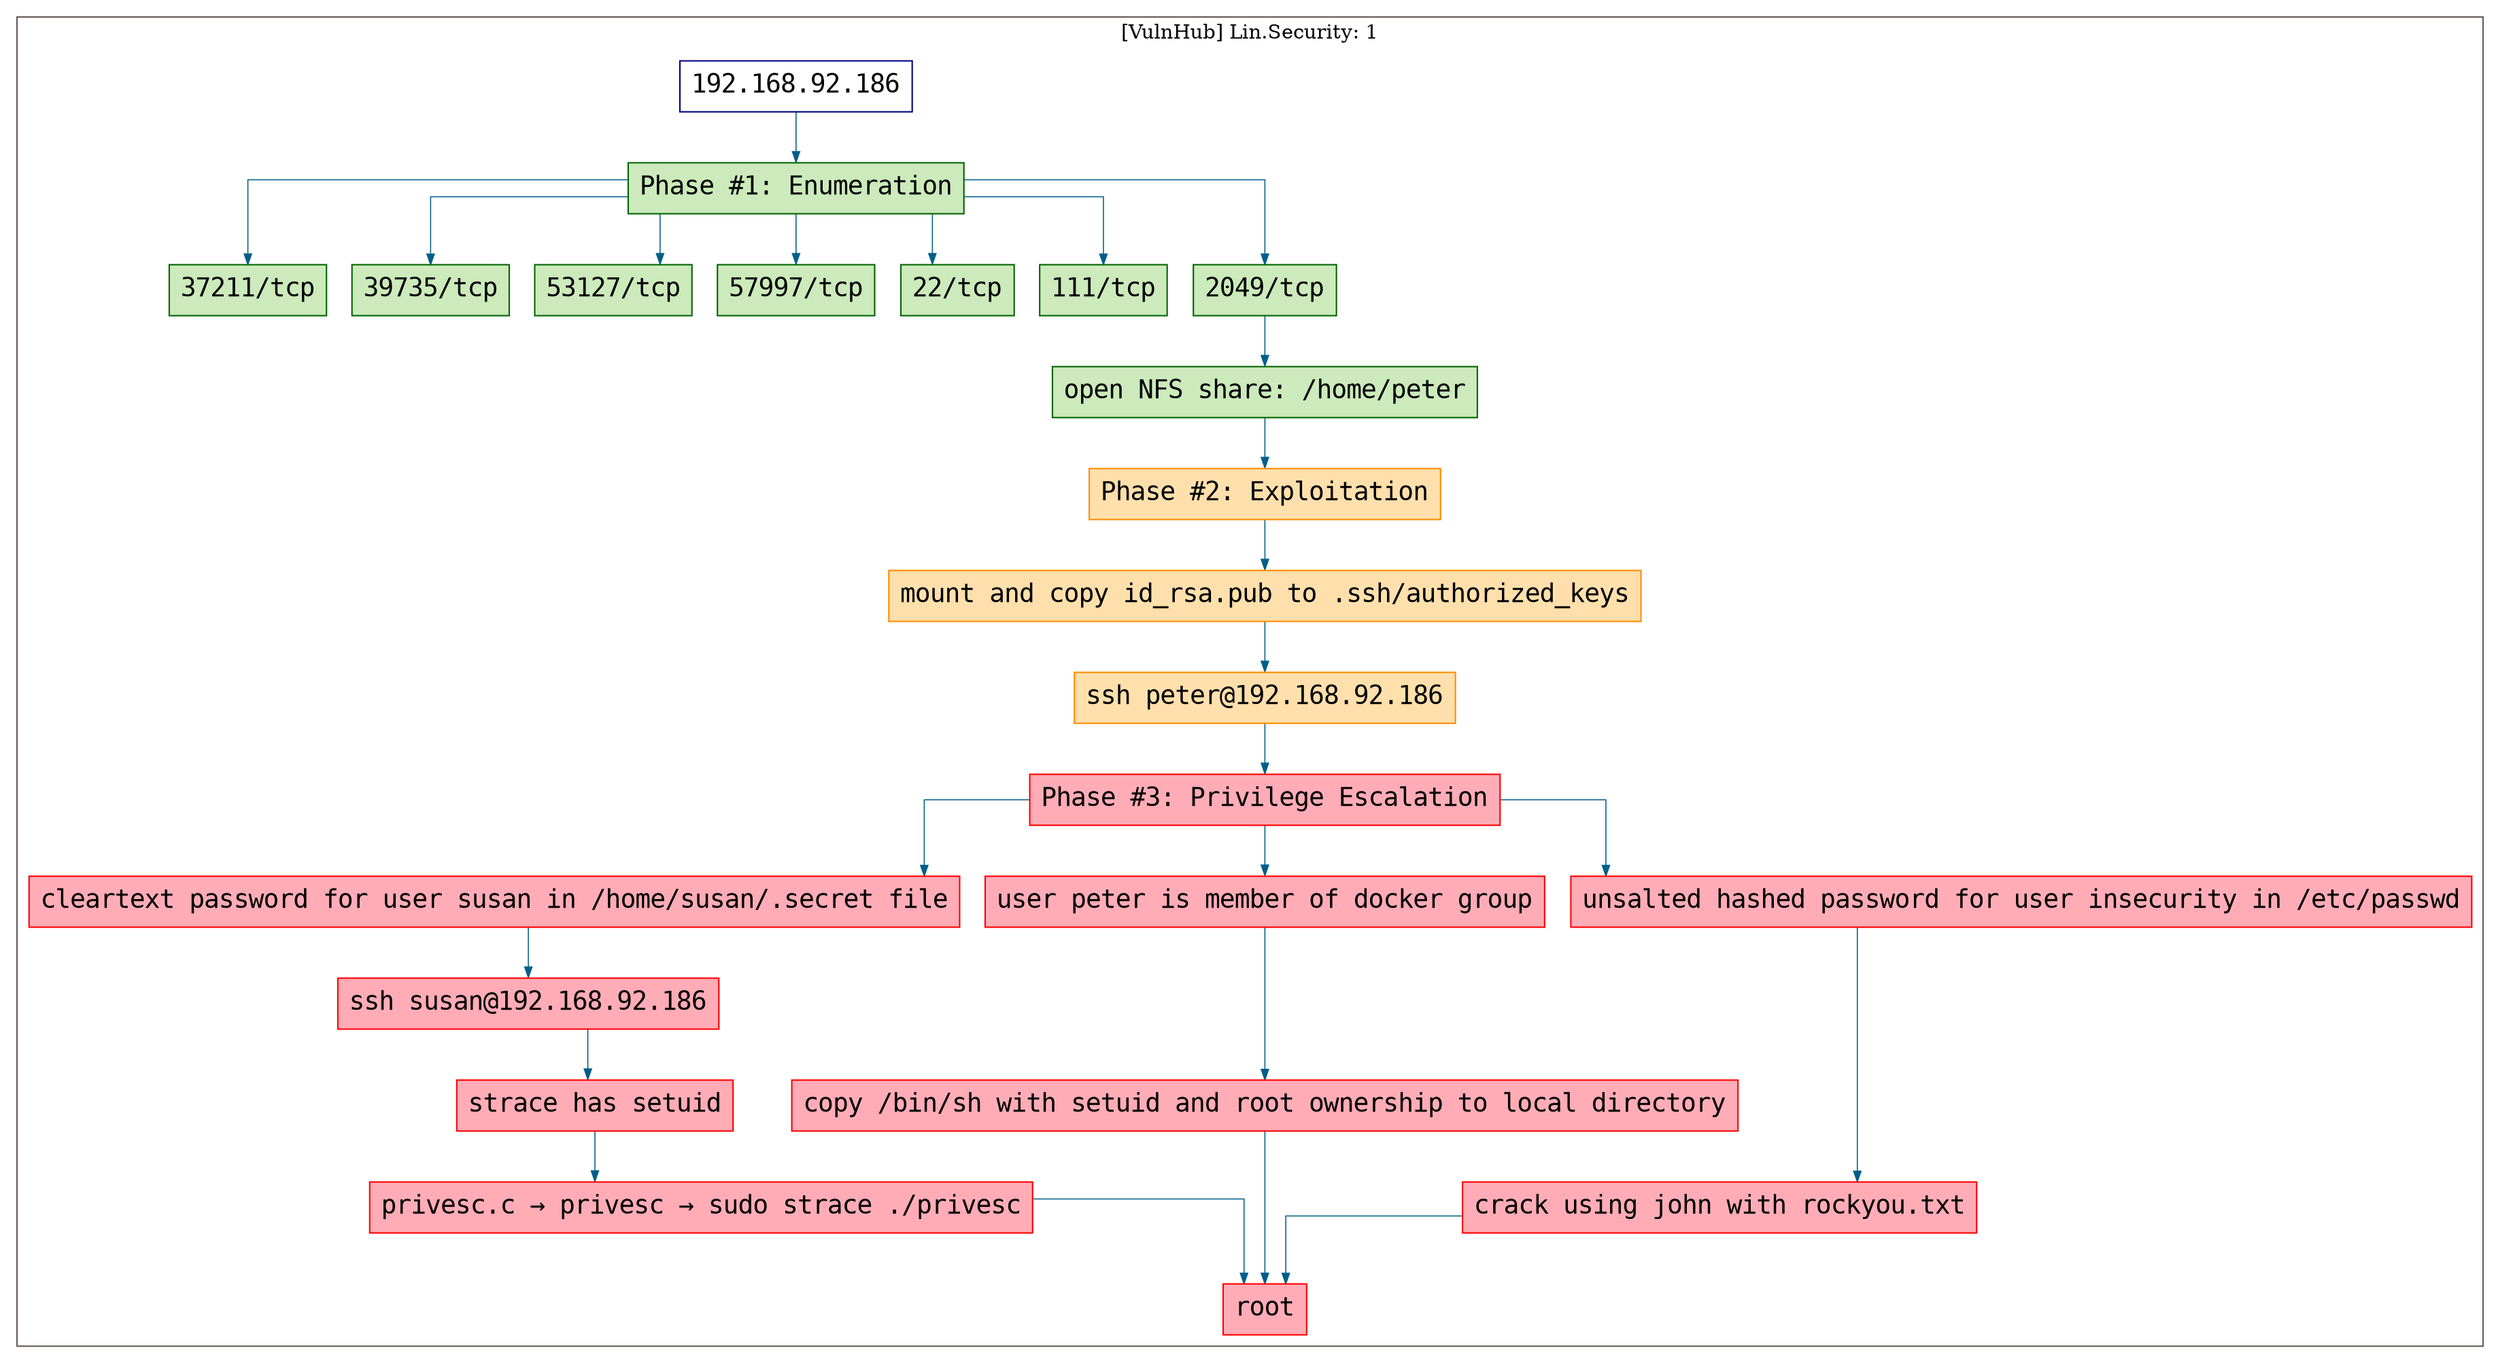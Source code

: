digraph G {
  #rankdir=LR;
  nodesdictep=1.0; splines="ortho"; K=0.6; overlap=scale; fixedsize=true; resolution=72; bgcolor="#ffffff"; outputorder="edgesfirst";
  node [fontname="courier" fontsize=18 shape=box width=0.25 fillcolor="white" style="filled,solid"];
  edge [style=solid color="#005f87" penwidth=0.75 arrowsize=0.75];

  0[label="192.168.92.186" color="navyblue" fillcolor="#ffffff" tooltip="[VulnHub] Lin.Security: 1"];
  10[label="cleartext password for user susan in /home/susan/.secret file" color="red" fillcolor="#ffacb7" tooltip="Phase #3:Privilege Escalation"];
  11[label="ssh susan@192.168.92.186" color="red" fillcolor="#ffacb7" tooltip="Phase #3:Privilege Escalation"];
  12[label="strace has setuid" color="red" fillcolor="#ffacb7" tooltip="Phase #3:Privilege Escalation"];
  13[label="privesc.c → privesc → sudo strace ./privesc" color="red" fillcolor="#ffacb7" tooltip="Phase #3:Privilege Escalation"];
  14[label="root" color="red" fillcolor="#ffacb7" tooltip="Phase #3:Privilege Escalation"];
  15[label="user peter is member of docker group" color="red" fillcolor="#ffacb7" tooltip="Phase #3:Privilege Escalation"];
  16[label="copy /bin/sh with setuid and root ownership to local directory" color="red" fillcolor="#ffacb7" tooltip="Phase #3:Privilege Escalation"];
  17[label="unsalted hashed password for user insecurity in /etc/passwd" color="red" fillcolor="#ffacb7" tooltip="Phase #3:Privilege Escalation"];
  18[label="crack using john with rockyou.txt" color="red" fillcolor="#ffacb7" tooltip="Phase #3:Privilege Escalation"];
  19[label="37211/tcp" color="darkgreen" fillcolor="#cceabb" tooltip="Phase #1:Enumeration"];
  1[label="Phase #1: Enumeration" color="darkgreen" fillcolor="#cceabb" tooltip="Phase #1:Enumeration"];
  20[label="39735/tcp" color="darkgreen" fillcolor="#cceabb" tooltip="Phase #1:Enumeration"];
  21[label="53127/tcp" color="darkgreen" fillcolor="#cceabb" tooltip="Phase #1:Enumeration"];
  22[label="57997/tcp" color="darkgreen" fillcolor="#cceabb" tooltip="Phase #1:Enumeration"];
  2[label="22/tcp" color="darkgreen" fillcolor="#cceabb" tooltip="Phase #1:Enumeration"];
  3[label="111/tcp" color="darkgreen" fillcolor="#cceabb" tooltip="Phase #1:Enumeration"];
  4[label="2049/tcp" color="darkgreen" fillcolor="#cceabb" tooltip="Phase #1:Enumeration"];
  5[label="open NFS share: /home/peter" color="darkgreen" fillcolor="#cceabb" tooltip="Phase #1:Enumeration"];
  6[label="Phase #2: Exploitation" color="darkorange" fillcolor="#ffe0ac" tooltip="Phase #2:Exploitation"];
  7[label="mount and copy id_rsa.pub to .ssh/authorized_keys" color="darkorange" fillcolor="#ffe0ac" tooltip="Phase #2:Exploitation"];
  8[label="ssh peter@192.168.92.186" color="darkorange" fillcolor="#ffe0ac" tooltip="Phase #2:Exploitation"];
  9[label="Phase #3: Privilege Escalation" color="red" fillcolor="#ffacb7" tooltip="Phase #3:Privilege Escalation"];

  subgraph cluster_0 {
    node [style="filled,solid"];
    label = "[VulnHub] Lin.Security: 1";
    color = "#665957";
    0 -> 1 [color="#005f87"];
    1 -> 19 [color="#005f87"];
    1 -> 2 [color="#005f87"];
    1 -> 20 [color="#005f87"];
    1 -> 21 [color="#005f87"];
    1 -> 22 [color="#005f87"];
    1 -> 3 [color="#005f87"];
    1 -> 4 [color="#005f87"];
    10 -> 11 [color="#005f87"];
    11 -> 12 [color="#005f87"];
    12 -> 13 [color="#005f87"];
    13 -> 14 [color="#005f87"];
    15 -> 16 [color="#005f87"];
    16 -> 14 [color="#005f87"];
    17 -> 18 [color="#005f87"];
    18 -> 14 [color="#005f87"];
    4 -> 5 [color="#005f87"];
    5 -> 6 [color="#005f87"];
    6 -> 7 [color="#005f87"];
    7 -> 8 [color="#005f87"];
    8 -> 9 [color="#005f87"];
    9 -> 10 [color="#005f87"];
    9 -> 15 [color="#005f87"];
    9 -> 17 [color="#005f87"];
  }
}
